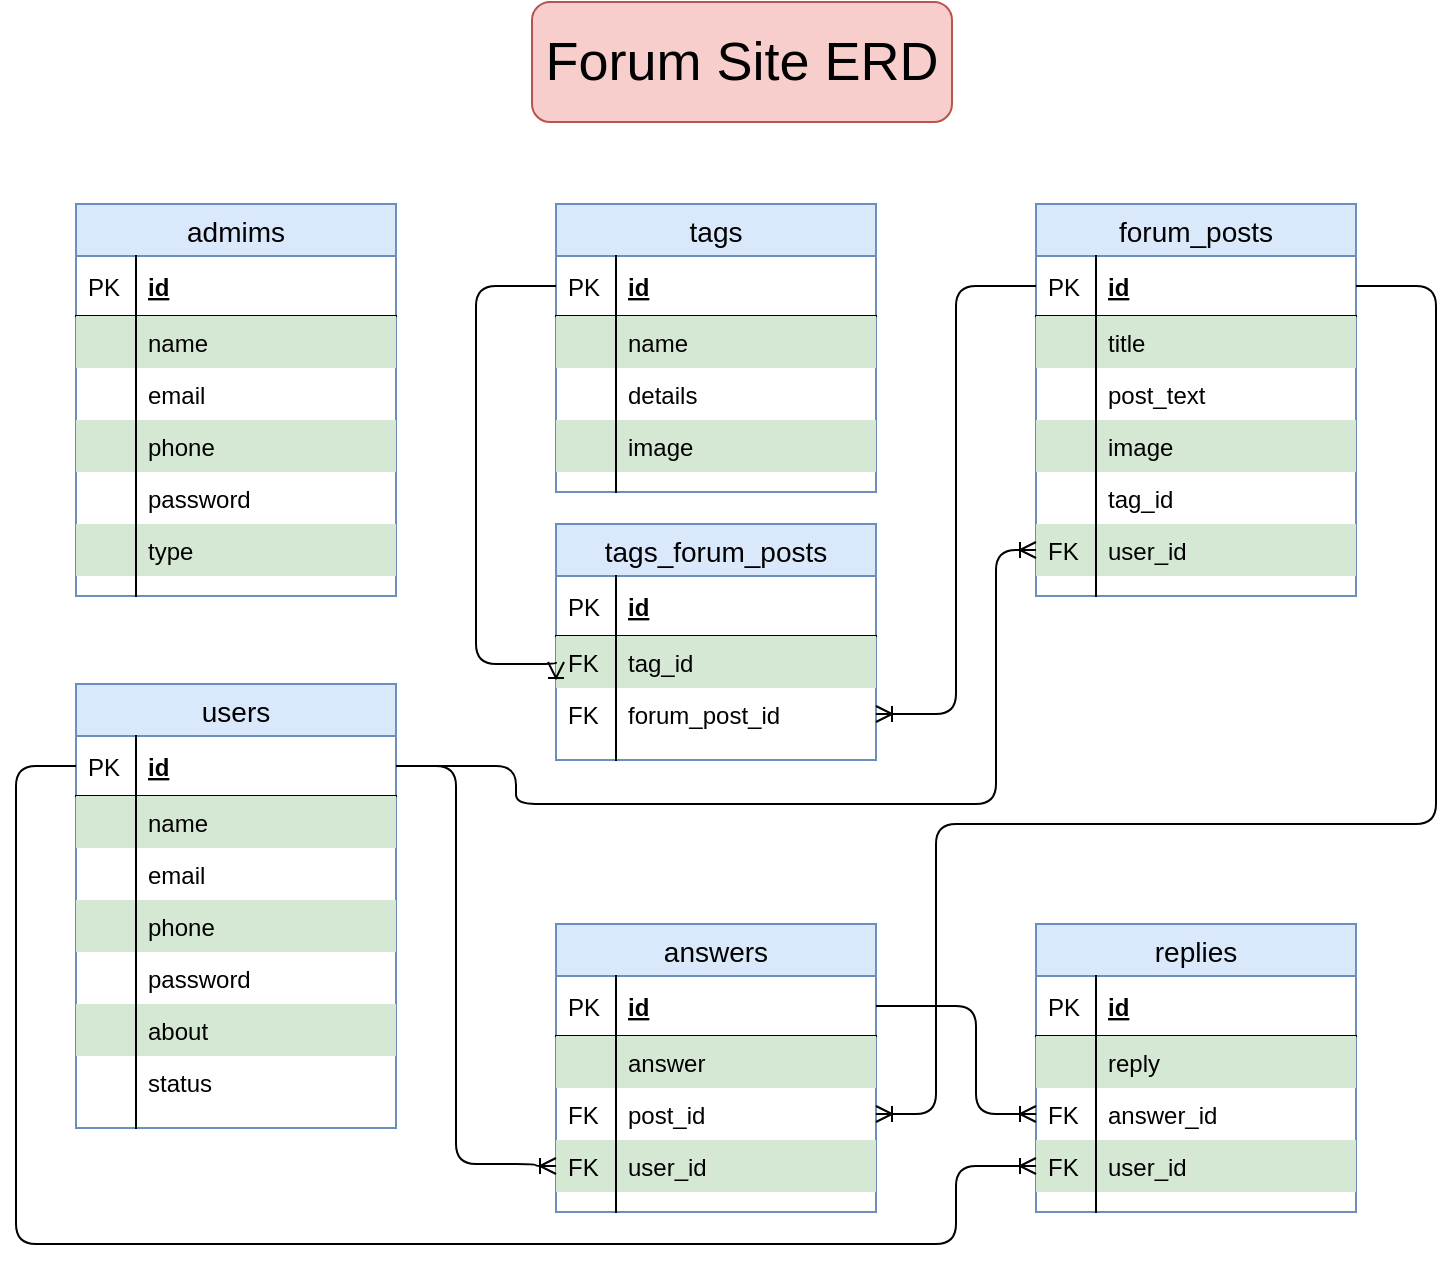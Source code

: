 <mxfile version="12.6.5" type="device"><diagram id="FZBkSY9dLJXZjss0TUxL" name="Page-1"><mxGraphModel dx="801" dy="513" grid="1" gridSize="10" guides="1" tooltips="1" connect="1" arrows="1" fold="1" page="1" pageScale="1" pageWidth="827" pageHeight="1169" math="0" shadow="0"><root><mxCell id="0"/><mxCell id="1" parent="0"/><mxCell id="-Hz_32lMAl1Kl4O-XU_8-1" value="admims" style="swimlane;fontStyle=0;childLayout=stackLayout;horizontal=1;startSize=26;fillColor=#dae8fc;horizontalStack=0;resizeParent=1;resizeParentMax=0;resizeLast=0;collapsible=1;marginBottom=0;swimlaneFillColor=#ffffff;align=center;fontSize=14;strokeColor=#6c8ebf;" vertex="1" parent="1"><mxGeometry x="40" y="121" width="160" height="196" as="geometry"/></mxCell><mxCell id="-Hz_32lMAl1Kl4O-XU_8-2" value="id" style="shape=partialRectangle;top=0;left=0;right=0;bottom=1;align=left;verticalAlign=middle;fillColor=none;spacingLeft=34;spacingRight=4;overflow=hidden;rotatable=0;points=[[0,0.5],[1,0.5]];portConstraint=eastwest;dropTarget=0;fontStyle=5;fontSize=12;" vertex="1" parent="-Hz_32lMAl1Kl4O-XU_8-1"><mxGeometry y="26" width="160" height="30" as="geometry"/></mxCell><mxCell id="-Hz_32lMAl1Kl4O-XU_8-3" value="PK" style="shape=partialRectangle;top=0;left=0;bottom=0;fillColor=none;align=left;verticalAlign=middle;spacingLeft=4;spacingRight=4;overflow=hidden;rotatable=0;points=[];portConstraint=eastwest;part=1;fontSize=12;" vertex="1" connectable="0" parent="-Hz_32lMAl1Kl4O-XU_8-2"><mxGeometry width="30" height="30" as="geometry"/></mxCell><mxCell id="-Hz_32lMAl1Kl4O-XU_8-4" value="name" style="shape=partialRectangle;top=0;left=0;right=0;bottom=0;align=left;verticalAlign=top;fillColor=#d5e8d4;spacingLeft=34;spacingRight=4;overflow=hidden;rotatable=0;points=[[0,0.5],[1,0.5]];portConstraint=eastwest;dropTarget=0;fontSize=12;strokeColor=#82b366;" vertex="1" parent="-Hz_32lMAl1Kl4O-XU_8-1"><mxGeometry y="56" width="160" height="26" as="geometry"/></mxCell><mxCell id="-Hz_32lMAl1Kl4O-XU_8-5" value="" style="shape=partialRectangle;top=0;left=0;bottom=0;fillColor=none;align=left;verticalAlign=top;spacingLeft=4;spacingRight=4;overflow=hidden;rotatable=0;points=[];portConstraint=eastwest;part=1;fontSize=12;" vertex="1" connectable="0" parent="-Hz_32lMAl1Kl4O-XU_8-4"><mxGeometry width="30" height="26" as="geometry"/></mxCell><mxCell id="-Hz_32lMAl1Kl4O-XU_8-6" value="email" style="shape=partialRectangle;top=0;left=0;right=0;bottom=0;align=left;verticalAlign=top;fillColor=none;spacingLeft=34;spacingRight=4;overflow=hidden;rotatable=0;points=[[0,0.5],[1,0.5]];portConstraint=eastwest;dropTarget=0;fontSize=12;" vertex="1" parent="-Hz_32lMAl1Kl4O-XU_8-1"><mxGeometry y="82" width="160" height="26" as="geometry"/></mxCell><mxCell id="-Hz_32lMAl1Kl4O-XU_8-7" value="" style="shape=partialRectangle;top=0;left=0;bottom=0;fillColor=none;align=left;verticalAlign=top;spacingLeft=4;spacingRight=4;overflow=hidden;rotatable=0;points=[];portConstraint=eastwest;part=1;fontSize=12;" vertex="1" connectable="0" parent="-Hz_32lMAl1Kl4O-XU_8-6"><mxGeometry width="30" height="26" as="geometry"/></mxCell><mxCell id="-Hz_32lMAl1Kl4O-XU_8-8" value="phone" style="shape=partialRectangle;top=0;left=0;right=0;bottom=0;align=left;verticalAlign=top;fillColor=#d5e8d4;spacingLeft=34;spacingRight=4;overflow=hidden;rotatable=0;points=[[0,0.5],[1,0.5]];portConstraint=eastwest;dropTarget=0;fontSize=12;strokeColor=#82b366;" vertex="1" parent="-Hz_32lMAl1Kl4O-XU_8-1"><mxGeometry y="108" width="160" height="26" as="geometry"/></mxCell><mxCell id="-Hz_32lMAl1Kl4O-XU_8-9" value="" style="shape=partialRectangle;top=0;left=0;bottom=0;fillColor=none;align=left;verticalAlign=top;spacingLeft=4;spacingRight=4;overflow=hidden;rotatable=0;points=[];portConstraint=eastwest;part=1;fontSize=12;" vertex="1" connectable="0" parent="-Hz_32lMAl1Kl4O-XU_8-8"><mxGeometry width="30" height="26" as="geometry"/></mxCell><mxCell id="-Hz_32lMAl1Kl4O-XU_8-12" value="password" style="shape=partialRectangle;top=0;left=0;right=0;bottom=0;align=left;verticalAlign=top;fillColor=none;spacingLeft=34;spacingRight=4;overflow=hidden;rotatable=0;points=[[0,0.5],[1,0.5]];portConstraint=eastwest;dropTarget=0;fontSize=12;" vertex="1" parent="-Hz_32lMAl1Kl4O-XU_8-1"><mxGeometry y="134" width="160" height="26" as="geometry"/></mxCell><mxCell id="-Hz_32lMAl1Kl4O-XU_8-13" value="" style="shape=partialRectangle;top=0;left=0;bottom=0;fillColor=none;align=left;verticalAlign=top;spacingLeft=4;spacingRight=4;overflow=hidden;rotatable=0;points=[];portConstraint=eastwest;part=1;fontSize=12;" vertex="1" connectable="0" parent="-Hz_32lMAl1Kl4O-XU_8-12"><mxGeometry width="30" height="26" as="geometry"/></mxCell><mxCell id="-Hz_32lMAl1Kl4O-XU_8-14" value="type&#10;" style="shape=partialRectangle;top=0;left=0;right=0;bottom=0;align=left;verticalAlign=top;fillColor=#d5e8d4;spacingLeft=34;spacingRight=4;overflow=hidden;rotatable=0;points=[[0,0.5],[1,0.5]];portConstraint=eastwest;dropTarget=0;fontSize=12;strokeColor=#82b366;" vertex="1" parent="-Hz_32lMAl1Kl4O-XU_8-1"><mxGeometry y="160" width="160" height="26" as="geometry"/></mxCell><mxCell id="-Hz_32lMAl1Kl4O-XU_8-15" value="" style="shape=partialRectangle;top=0;left=0;bottom=0;fillColor=none;align=left;verticalAlign=top;spacingLeft=4;spacingRight=4;overflow=hidden;rotatable=0;points=[];portConstraint=eastwest;part=1;fontSize=12;" vertex="1" connectable="0" parent="-Hz_32lMAl1Kl4O-XU_8-14"><mxGeometry width="30" height="26" as="geometry"/></mxCell><mxCell id="-Hz_32lMAl1Kl4O-XU_8-10" value="" style="shape=partialRectangle;top=0;left=0;right=0;bottom=0;align=left;verticalAlign=top;fillColor=none;spacingLeft=34;spacingRight=4;overflow=hidden;rotatable=0;points=[[0,0.5],[1,0.5]];portConstraint=eastwest;dropTarget=0;fontSize=12;" vertex="1" parent="-Hz_32lMAl1Kl4O-XU_8-1"><mxGeometry y="186" width="160" height="10" as="geometry"/></mxCell><mxCell id="-Hz_32lMAl1Kl4O-XU_8-11" value="" style="shape=partialRectangle;top=0;left=0;bottom=0;fillColor=none;align=left;verticalAlign=top;spacingLeft=4;spacingRight=4;overflow=hidden;rotatable=0;points=[];portConstraint=eastwest;part=1;fontSize=12;" vertex="1" connectable="0" parent="-Hz_32lMAl1Kl4O-XU_8-10"><mxGeometry width="30" height="10" as="geometry"/></mxCell><mxCell id="-Hz_32lMAl1Kl4O-XU_8-16" value="tags" style="swimlane;fontStyle=0;childLayout=stackLayout;horizontal=1;startSize=26;fillColor=#dae8fc;horizontalStack=0;resizeParent=1;resizeParentMax=0;resizeLast=0;collapsible=1;marginBottom=0;swimlaneFillColor=#ffffff;align=center;fontSize=14;strokeColor=#6c8ebf;" vertex="1" parent="1"><mxGeometry x="280" y="121" width="160" height="144" as="geometry"/></mxCell><mxCell id="-Hz_32lMAl1Kl4O-XU_8-17" value="id" style="shape=partialRectangle;top=0;left=0;right=0;bottom=1;align=left;verticalAlign=middle;fillColor=none;spacingLeft=34;spacingRight=4;overflow=hidden;rotatable=0;points=[[0,0.5],[1,0.5]];portConstraint=eastwest;dropTarget=0;fontStyle=5;fontSize=12;" vertex="1" parent="-Hz_32lMAl1Kl4O-XU_8-16"><mxGeometry y="26" width="160" height="30" as="geometry"/></mxCell><mxCell id="-Hz_32lMAl1Kl4O-XU_8-18" value="PK" style="shape=partialRectangle;top=0;left=0;bottom=0;fillColor=none;align=left;verticalAlign=middle;spacingLeft=4;spacingRight=4;overflow=hidden;rotatable=0;points=[];portConstraint=eastwest;part=1;fontSize=12;" vertex="1" connectable="0" parent="-Hz_32lMAl1Kl4O-XU_8-17"><mxGeometry width="30" height="30" as="geometry"/></mxCell><mxCell id="-Hz_32lMAl1Kl4O-XU_8-19" value="name" style="shape=partialRectangle;top=0;left=0;right=0;bottom=0;align=left;verticalAlign=top;fillColor=#d5e8d4;spacingLeft=34;spacingRight=4;overflow=hidden;rotatable=0;points=[[0,0.5],[1,0.5]];portConstraint=eastwest;dropTarget=0;fontSize=12;strokeColor=#82b366;" vertex="1" parent="-Hz_32lMAl1Kl4O-XU_8-16"><mxGeometry y="56" width="160" height="26" as="geometry"/></mxCell><mxCell id="-Hz_32lMAl1Kl4O-XU_8-20" value="" style="shape=partialRectangle;top=0;left=0;bottom=0;fillColor=none;align=left;verticalAlign=top;spacingLeft=4;spacingRight=4;overflow=hidden;rotatable=0;points=[];portConstraint=eastwest;part=1;fontSize=12;" vertex="1" connectable="0" parent="-Hz_32lMAl1Kl4O-XU_8-19"><mxGeometry width="30" height="26" as="geometry"/></mxCell><mxCell id="-Hz_32lMAl1Kl4O-XU_8-21" value="details" style="shape=partialRectangle;top=0;left=0;right=0;bottom=0;align=left;verticalAlign=top;fillColor=none;spacingLeft=34;spacingRight=4;overflow=hidden;rotatable=0;points=[[0,0.5],[1,0.5]];portConstraint=eastwest;dropTarget=0;fontSize=12;" vertex="1" parent="-Hz_32lMAl1Kl4O-XU_8-16"><mxGeometry y="82" width="160" height="26" as="geometry"/></mxCell><mxCell id="-Hz_32lMAl1Kl4O-XU_8-22" value="" style="shape=partialRectangle;top=0;left=0;bottom=0;fillColor=none;align=left;verticalAlign=top;spacingLeft=4;spacingRight=4;overflow=hidden;rotatable=0;points=[];portConstraint=eastwest;part=1;fontSize=12;" vertex="1" connectable="0" parent="-Hz_32lMAl1Kl4O-XU_8-21"><mxGeometry width="30" height="26" as="geometry"/></mxCell><mxCell id="-Hz_32lMAl1Kl4O-XU_8-23" value="image" style="shape=partialRectangle;top=0;left=0;right=0;bottom=0;align=left;verticalAlign=top;fillColor=#d5e8d4;spacingLeft=34;spacingRight=4;overflow=hidden;rotatable=0;points=[[0,0.5],[1,0.5]];portConstraint=eastwest;dropTarget=0;fontSize=12;strokeColor=#82b366;" vertex="1" parent="-Hz_32lMAl1Kl4O-XU_8-16"><mxGeometry y="108" width="160" height="26" as="geometry"/></mxCell><mxCell id="-Hz_32lMAl1Kl4O-XU_8-24" value="" style="shape=partialRectangle;top=0;left=0;bottom=0;fillColor=none;align=left;verticalAlign=top;spacingLeft=4;spacingRight=4;overflow=hidden;rotatable=0;points=[];portConstraint=eastwest;part=1;fontSize=12;" vertex="1" connectable="0" parent="-Hz_32lMAl1Kl4O-XU_8-23"><mxGeometry width="30" height="26" as="geometry"/></mxCell><mxCell id="-Hz_32lMAl1Kl4O-XU_8-25" value="" style="shape=partialRectangle;top=0;left=0;right=0;bottom=0;align=left;verticalAlign=top;fillColor=none;spacingLeft=34;spacingRight=4;overflow=hidden;rotatable=0;points=[[0,0.5],[1,0.5]];portConstraint=eastwest;dropTarget=0;fontSize=12;" vertex="1" parent="-Hz_32lMAl1Kl4O-XU_8-16"><mxGeometry y="134" width="160" height="10" as="geometry"/></mxCell><mxCell id="-Hz_32lMAl1Kl4O-XU_8-26" value="" style="shape=partialRectangle;top=0;left=0;bottom=0;fillColor=none;align=left;verticalAlign=top;spacingLeft=4;spacingRight=4;overflow=hidden;rotatable=0;points=[];portConstraint=eastwest;part=1;fontSize=12;" vertex="1" connectable="0" parent="-Hz_32lMAl1Kl4O-XU_8-25"><mxGeometry width="30" height="10" as="geometry"/></mxCell><mxCell id="-Hz_32lMAl1Kl4O-XU_8-27" value="forum_posts" style="swimlane;fontStyle=0;childLayout=stackLayout;horizontal=1;startSize=26;fillColor=#dae8fc;horizontalStack=0;resizeParent=1;resizeParentMax=0;resizeLast=0;collapsible=1;marginBottom=0;swimlaneFillColor=#ffffff;align=center;fontSize=14;strokeColor=#6c8ebf;" vertex="1" parent="1"><mxGeometry x="520" y="121" width="160" height="196" as="geometry"/></mxCell><mxCell id="-Hz_32lMAl1Kl4O-XU_8-28" value="id" style="shape=partialRectangle;top=0;left=0;right=0;bottom=1;align=left;verticalAlign=middle;fillColor=none;spacingLeft=34;spacingRight=4;overflow=hidden;rotatable=0;points=[[0,0.5],[1,0.5]];portConstraint=eastwest;dropTarget=0;fontStyle=5;fontSize=12;" vertex="1" parent="-Hz_32lMAl1Kl4O-XU_8-27"><mxGeometry y="26" width="160" height="30" as="geometry"/></mxCell><mxCell id="-Hz_32lMAl1Kl4O-XU_8-29" value="PK" style="shape=partialRectangle;top=0;left=0;bottom=0;fillColor=none;align=left;verticalAlign=middle;spacingLeft=4;spacingRight=4;overflow=hidden;rotatable=0;points=[];portConstraint=eastwest;part=1;fontSize=12;" vertex="1" connectable="0" parent="-Hz_32lMAl1Kl4O-XU_8-28"><mxGeometry width="30" height="30" as="geometry"/></mxCell><mxCell id="-Hz_32lMAl1Kl4O-XU_8-30" value="title" style="shape=partialRectangle;top=0;left=0;right=0;bottom=0;align=left;verticalAlign=top;fillColor=#d5e8d4;spacingLeft=34;spacingRight=4;overflow=hidden;rotatable=0;points=[[0,0.5],[1,0.5]];portConstraint=eastwest;dropTarget=0;fontSize=12;strokeColor=#82b366;" vertex="1" parent="-Hz_32lMAl1Kl4O-XU_8-27"><mxGeometry y="56" width="160" height="26" as="geometry"/></mxCell><mxCell id="-Hz_32lMAl1Kl4O-XU_8-31" value="" style="shape=partialRectangle;top=0;left=0;bottom=0;fillColor=none;align=left;verticalAlign=top;spacingLeft=4;spacingRight=4;overflow=hidden;rotatable=0;points=[];portConstraint=eastwest;part=1;fontSize=12;" vertex="1" connectable="0" parent="-Hz_32lMAl1Kl4O-XU_8-30"><mxGeometry width="30" height="26" as="geometry"/></mxCell><mxCell id="-Hz_32lMAl1Kl4O-XU_8-32" value="post_text" style="shape=partialRectangle;top=0;left=0;right=0;bottom=0;align=left;verticalAlign=top;fillColor=none;spacingLeft=34;spacingRight=4;overflow=hidden;rotatable=0;points=[[0,0.5],[1,0.5]];portConstraint=eastwest;dropTarget=0;fontSize=12;" vertex="1" parent="-Hz_32lMAl1Kl4O-XU_8-27"><mxGeometry y="82" width="160" height="26" as="geometry"/></mxCell><mxCell id="-Hz_32lMAl1Kl4O-XU_8-33" value="" style="shape=partialRectangle;top=0;left=0;bottom=0;fillColor=none;align=left;verticalAlign=top;spacingLeft=4;spacingRight=4;overflow=hidden;rotatable=0;points=[];portConstraint=eastwest;part=1;fontSize=12;" vertex="1" connectable="0" parent="-Hz_32lMAl1Kl4O-XU_8-32"><mxGeometry width="30" height="26" as="geometry"/></mxCell><mxCell id="-Hz_32lMAl1Kl4O-XU_8-34" value="image" style="shape=partialRectangle;top=0;left=0;right=0;bottom=0;align=left;verticalAlign=top;fillColor=#d5e8d4;spacingLeft=34;spacingRight=4;overflow=hidden;rotatable=0;points=[[0,0.5],[1,0.5]];portConstraint=eastwest;dropTarget=0;fontSize=12;strokeColor=#82b366;" vertex="1" parent="-Hz_32lMAl1Kl4O-XU_8-27"><mxGeometry y="108" width="160" height="26" as="geometry"/></mxCell><mxCell id="-Hz_32lMAl1Kl4O-XU_8-35" value="" style="shape=partialRectangle;top=0;left=0;bottom=0;fillColor=none;align=left;verticalAlign=top;spacingLeft=4;spacingRight=4;overflow=hidden;rotatable=0;points=[];portConstraint=eastwest;part=1;fontSize=12;" vertex="1" connectable="0" parent="-Hz_32lMAl1Kl4O-XU_8-34"><mxGeometry width="30" height="26" as="geometry"/></mxCell><mxCell id="-Hz_32lMAl1Kl4O-XU_8-79" value="tag_id" style="shape=partialRectangle;top=0;left=0;right=0;bottom=0;align=left;verticalAlign=top;fillColor=none;spacingLeft=34;spacingRight=4;overflow=hidden;rotatable=0;points=[[0,0.5],[1,0.5]];portConstraint=eastwest;dropTarget=0;fontSize=12;" vertex="1" parent="-Hz_32lMAl1Kl4O-XU_8-27"><mxGeometry y="134" width="160" height="26" as="geometry"/></mxCell><mxCell id="-Hz_32lMAl1Kl4O-XU_8-80" value="" style="shape=partialRectangle;top=0;left=0;bottom=0;fillColor=none;align=left;verticalAlign=top;spacingLeft=4;spacingRight=4;overflow=hidden;rotatable=0;points=[];portConstraint=eastwest;part=1;fontSize=12;" vertex="1" connectable="0" parent="-Hz_32lMAl1Kl4O-XU_8-79"><mxGeometry width="30" height="26" as="geometry"/></mxCell><mxCell id="-Hz_32lMAl1Kl4O-XU_8-96" value="user_id" style="shape=partialRectangle;top=0;left=0;right=0;bottom=0;align=left;verticalAlign=top;fillColor=#d5e8d4;spacingLeft=34;spacingRight=4;overflow=hidden;rotatable=0;points=[[0,0.5],[1,0.5]];portConstraint=eastwest;dropTarget=0;fontSize=12;strokeColor=#82b366;" vertex="1" parent="-Hz_32lMAl1Kl4O-XU_8-27"><mxGeometry y="160" width="160" height="26" as="geometry"/></mxCell><mxCell id="-Hz_32lMAl1Kl4O-XU_8-97" value="FK" style="shape=partialRectangle;top=0;left=0;bottom=0;fillColor=none;align=left;verticalAlign=top;spacingLeft=4;spacingRight=4;overflow=hidden;rotatable=0;points=[];portConstraint=eastwest;part=1;fontSize=12;" vertex="1" connectable="0" parent="-Hz_32lMAl1Kl4O-XU_8-96"><mxGeometry width="30" height="26" as="geometry"/></mxCell><mxCell id="-Hz_32lMAl1Kl4O-XU_8-36" value="" style="shape=partialRectangle;top=0;left=0;right=0;bottom=0;align=left;verticalAlign=top;fillColor=none;spacingLeft=34;spacingRight=4;overflow=hidden;rotatable=0;points=[[0,0.5],[1,0.5]];portConstraint=eastwest;dropTarget=0;fontSize=12;" vertex="1" parent="-Hz_32lMAl1Kl4O-XU_8-27"><mxGeometry y="186" width="160" height="10" as="geometry"/></mxCell><mxCell id="-Hz_32lMAl1Kl4O-XU_8-37" value="" style="shape=partialRectangle;top=0;left=0;bottom=0;fillColor=none;align=left;verticalAlign=top;spacingLeft=4;spacingRight=4;overflow=hidden;rotatable=0;points=[];portConstraint=eastwest;part=1;fontSize=12;" vertex="1" connectable="0" parent="-Hz_32lMAl1Kl4O-XU_8-36"><mxGeometry width="30" height="10" as="geometry"/></mxCell><mxCell id="-Hz_32lMAl1Kl4O-XU_8-38" value="answers" style="swimlane;fontStyle=0;childLayout=stackLayout;horizontal=1;startSize=26;fillColor=#dae8fc;horizontalStack=0;resizeParent=1;resizeParentMax=0;resizeLast=0;collapsible=1;marginBottom=0;swimlaneFillColor=#ffffff;align=center;fontSize=14;strokeColor=#6c8ebf;" vertex="1" parent="1"><mxGeometry x="280" y="481" width="160" height="144" as="geometry"/></mxCell><mxCell id="-Hz_32lMAl1Kl4O-XU_8-39" value="id" style="shape=partialRectangle;top=0;left=0;right=0;bottom=1;align=left;verticalAlign=middle;fillColor=none;spacingLeft=34;spacingRight=4;overflow=hidden;rotatable=0;points=[[0,0.5],[1,0.5]];portConstraint=eastwest;dropTarget=0;fontStyle=5;fontSize=12;" vertex="1" parent="-Hz_32lMAl1Kl4O-XU_8-38"><mxGeometry y="26" width="160" height="30" as="geometry"/></mxCell><mxCell id="-Hz_32lMAl1Kl4O-XU_8-40" value="PK" style="shape=partialRectangle;top=0;left=0;bottom=0;fillColor=none;align=left;verticalAlign=middle;spacingLeft=4;spacingRight=4;overflow=hidden;rotatable=0;points=[];portConstraint=eastwest;part=1;fontSize=12;" vertex="1" connectable="0" parent="-Hz_32lMAl1Kl4O-XU_8-39"><mxGeometry width="30" height="30" as="geometry"/></mxCell><mxCell id="-Hz_32lMAl1Kl4O-XU_8-41" value="answer" style="shape=partialRectangle;top=0;left=0;right=0;bottom=0;align=left;verticalAlign=top;fillColor=#d5e8d4;spacingLeft=34;spacingRight=4;overflow=hidden;rotatable=0;points=[[0,0.5],[1,0.5]];portConstraint=eastwest;dropTarget=0;fontSize=12;strokeColor=#82b366;" vertex="1" parent="-Hz_32lMAl1Kl4O-XU_8-38"><mxGeometry y="56" width="160" height="26" as="geometry"/></mxCell><mxCell id="-Hz_32lMAl1Kl4O-XU_8-42" value="" style="shape=partialRectangle;top=0;left=0;bottom=0;fillColor=none;align=left;verticalAlign=top;spacingLeft=4;spacingRight=4;overflow=hidden;rotatable=0;points=[];portConstraint=eastwest;part=1;fontSize=12;" vertex="1" connectable="0" parent="-Hz_32lMAl1Kl4O-XU_8-41"><mxGeometry width="30" height="26" as="geometry"/></mxCell><mxCell id="-Hz_32lMAl1Kl4O-XU_8-43" value="post_id" style="shape=partialRectangle;top=0;left=0;right=0;bottom=0;align=left;verticalAlign=top;fillColor=none;spacingLeft=34;spacingRight=4;overflow=hidden;rotatable=0;points=[[0,0.5],[1,0.5]];portConstraint=eastwest;dropTarget=0;fontSize=12;" vertex="1" parent="-Hz_32lMAl1Kl4O-XU_8-38"><mxGeometry y="82" width="160" height="26" as="geometry"/></mxCell><mxCell id="-Hz_32lMAl1Kl4O-XU_8-44" value="FK" style="shape=partialRectangle;top=0;left=0;bottom=0;fillColor=none;align=left;verticalAlign=top;spacingLeft=4;spacingRight=4;overflow=hidden;rotatable=0;points=[];portConstraint=eastwest;part=1;fontSize=12;" vertex="1" connectable="0" parent="-Hz_32lMAl1Kl4O-XU_8-43"><mxGeometry width="30" height="26" as="geometry"/></mxCell><mxCell id="-Hz_32lMAl1Kl4O-XU_8-45" value="user_id" style="shape=partialRectangle;top=0;left=0;right=0;bottom=0;align=left;verticalAlign=top;fillColor=#d5e8d4;spacingLeft=34;spacingRight=4;overflow=hidden;rotatable=0;points=[[0,0.5],[1,0.5]];portConstraint=eastwest;dropTarget=0;fontSize=12;strokeColor=#82b366;" vertex="1" parent="-Hz_32lMAl1Kl4O-XU_8-38"><mxGeometry y="108" width="160" height="26" as="geometry"/></mxCell><mxCell id="-Hz_32lMAl1Kl4O-XU_8-46" value="FK" style="shape=partialRectangle;top=0;left=0;bottom=0;fillColor=none;align=left;verticalAlign=top;spacingLeft=4;spacingRight=4;overflow=hidden;rotatable=0;points=[];portConstraint=eastwest;part=1;fontSize=12;" vertex="1" connectable="0" parent="-Hz_32lMAl1Kl4O-XU_8-45"><mxGeometry width="30" height="26" as="geometry"/></mxCell><mxCell id="-Hz_32lMAl1Kl4O-XU_8-47" value="" style="shape=partialRectangle;top=0;left=0;right=0;bottom=0;align=left;verticalAlign=top;fillColor=none;spacingLeft=34;spacingRight=4;overflow=hidden;rotatable=0;points=[[0,0.5],[1,0.5]];portConstraint=eastwest;dropTarget=0;fontSize=12;" vertex="1" parent="-Hz_32lMAl1Kl4O-XU_8-38"><mxGeometry y="134" width="160" height="10" as="geometry"/></mxCell><mxCell id="-Hz_32lMAl1Kl4O-XU_8-48" value="" style="shape=partialRectangle;top=0;left=0;bottom=0;fillColor=none;align=left;verticalAlign=top;spacingLeft=4;spacingRight=4;overflow=hidden;rotatable=0;points=[];portConstraint=eastwest;part=1;fontSize=12;" vertex="1" connectable="0" parent="-Hz_32lMAl1Kl4O-XU_8-47"><mxGeometry width="30" height="10" as="geometry"/></mxCell><mxCell id="-Hz_32lMAl1Kl4O-XU_8-49" value="replies" style="swimlane;fontStyle=0;childLayout=stackLayout;horizontal=1;startSize=26;fillColor=#dae8fc;horizontalStack=0;resizeParent=1;resizeParentMax=0;resizeLast=0;collapsible=1;marginBottom=0;swimlaneFillColor=#ffffff;align=center;fontSize=14;strokeColor=#6c8ebf;" vertex="1" parent="1"><mxGeometry x="520" y="481" width="160" height="144" as="geometry"/></mxCell><mxCell id="-Hz_32lMAl1Kl4O-XU_8-50" value="id" style="shape=partialRectangle;top=0;left=0;right=0;bottom=1;align=left;verticalAlign=middle;fillColor=none;spacingLeft=34;spacingRight=4;overflow=hidden;rotatable=0;points=[[0,0.5],[1,0.5]];portConstraint=eastwest;dropTarget=0;fontStyle=5;fontSize=12;" vertex="1" parent="-Hz_32lMAl1Kl4O-XU_8-49"><mxGeometry y="26" width="160" height="30" as="geometry"/></mxCell><mxCell id="-Hz_32lMAl1Kl4O-XU_8-51" value="PK" style="shape=partialRectangle;top=0;left=0;bottom=0;fillColor=none;align=left;verticalAlign=middle;spacingLeft=4;spacingRight=4;overflow=hidden;rotatable=0;points=[];portConstraint=eastwest;part=1;fontSize=12;" vertex="1" connectable="0" parent="-Hz_32lMAl1Kl4O-XU_8-50"><mxGeometry width="30" height="30" as="geometry"/></mxCell><mxCell id="-Hz_32lMAl1Kl4O-XU_8-52" value="reply" style="shape=partialRectangle;top=0;left=0;right=0;bottom=0;align=left;verticalAlign=top;fillColor=#d5e8d4;spacingLeft=34;spacingRight=4;overflow=hidden;rotatable=0;points=[[0,0.5],[1,0.5]];portConstraint=eastwest;dropTarget=0;fontSize=12;strokeColor=#82b366;" vertex="1" parent="-Hz_32lMAl1Kl4O-XU_8-49"><mxGeometry y="56" width="160" height="26" as="geometry"/></mxCell><mxCell id="-Hz_32lMAl1Kl4O-XU_8-53" value="" style="shape=partialRectangle;top=0;left=0;bottom=0;fillColor=none;align=left;verticalAlign=top;spacingLeft=4;spacingRight=4;overflow=hidden;rotatable=0;points=[];portConstraint=eastwest;part=1;fontSize=12;" vertex="1" connectable="0" parent="-Hz_32lMAl1Kl4O-XU_8-52"><mxGeometry width="30" height="26" as="geometry"/></mxCell><mxCell id="-Hz_32lMAl1Kl4O-XU_8-54" value="answer_id" style="shape=partialRectangle;top=0;left=0;right=0;bottom=0;align=left;verticalAlign=top;fillColor=none;spacingLeft=34;spacingRight=4;overflow=hidden;rotatable=0;points=[[0,0.5],[1,0.5]];portConstraint=eastwest;dropTarget=0;fontSize=12;" vertex="1" parent="-Hz_32lMAl1Kl4O-XU_8-49"><mxGeometry y="82" width="160" height="26" as="geometry"/></mxCell><mxCell id="-Hz_32lMAl1Kl4O-XU_8-55" value="FK" style="shape=partialRectangle;top=0;left=0;bottom=0;fillColor=none;align=left;verticalAlign=top;spacingLeft=4;spacingRight=4;overflow=hidden;rotatable=0;points=[];portConstraint=eastwest;part=1;fontSize=12;" vertex="1" connectable="0" parent="-Hz_32lMAl1Kl4O-XU_8-54"><mxGeometry width="30" height="26" as="geometry"/></mxCell><mxCell id="-Hz_32lMAl1Kl4O-XU_8-56" value="user_id" style="shape=partialRectangle;top=0;left=0;right=0;bottom=0;align=left;verticalAlign=top;fillColor=#d5e8d4;spacingLeft=34;spacingRight=4;overflow=hidden;rotatable=0;points=[[0,0.5],[1,0.5]];portConstraint=eastwest;dropTarget=0;fontSize=12;strokeColor=#82b366;" vertex="1" parent="-Hz_32lMAl1Kl4O-XU_8-49"><mxGeometry y="108" width="160" height="26" as="geometry"/></mxCell><mxCell id="-Hz_32lMAl1Kl4O-XU_8-57" value="FK" style="shape=partialRectangle;top=0;left=0;bottom=0;fillColor=none;align=left;verticalAlign=top;spacingLeft=4;spacingRight=4;overflow=hidden;rotatable=0;points=[];portConstraint=eastwest;part=1;fontSize=12;" vertex="1" connectable="0" parent="-Hz_32lMAl1Kl4O-XU_8-56"><mxGeometry width="30" height="26" as="geometry"/></mxCell><mxCell id="-Hz_32lMAl1Kl4O-XU_8-58" value="" style="shape=partialRectangle;top=0;left=0;right=0;bottom=0;align=left;verticalAlign=top;fillColor=none;spacingLeft=34;spacingRight=4;overflow=hidden;rotatable=0;points=[[0,0.5],[1,0.5]];portConstraint=eastwest;dropTarget=0;fontSize=12;" vertex="1" parent="-Hz_32lMAl1Kl4O-XU_8-49"><mxGeometry y="134" width="160" height="10" as="geometry"/></mxCell><mxCell id="-Hz_32lMAl1Kl4O-XU_8-59" value="" style="shape=partialRectangle;top=0;left=0;bottom=0;fillColor=none;align=left;verticalAlign=top;spacingLeft=4;spacingRight=4;overflow=hidden;rotatable=0;points=[];portConstraint=eastwest;part=1;fontSize=12;" vertex="1" connectable="0" parent="-Hz_32lMAl1Kl4O-XU_8-58"><mxGeometry width="30" height="10" as="geometry"/></mxCell><mxCell id="-Hz_32lMAl1Kl4O-XU_8-60" value="users" style="swimlane;fontStyle=0;childLayout=stackLayout;horizontal=1;startSize=26;fillColor=#dae8fc;horizontalStack=0;resizeParent=1;resizeParentMax=0;resizeLast=0;collapsible=1;marginBottom=0;swimlaneFillColor=#ffffff;align=center;fontSize=14;strokeColor=#6c8ebf;" vertex="1" parent="1"><mxGeometry x="40" y="361" width="160" height="222" as="geometry"/></mxCell><mxCell id="-Hz_32lMAl1Kl4O-XU_8-61" value="id" style="shape=partialRectangle;top=0;left=0;right=0;bottom=1;align=left;verticalAlign=middle;fillColor=none;spacingLeft=34;spacingRight=4;overflow=hidden;rotatable=0;points=[[0,0.5],[1,0.5]];portConstraint=eastwest;dropTarget=0;fontStyle=5;fontSize=12;" vertex="1" parent="-Hz_32lMAl1Kl4O-XU_8-60"><mxGeometry y="26" width="160" height="30" as="geometry"/></mxCell><mxCell id="-Hz_32lMAl1Kl4O-XU_8-62" value="PK" style="shape=partialRectangle;top=0;left=0;bottom=0;fillColor=none;align=left;verticalAlign=middle;spacingLeft=4;spacingRight=4;overflow=hidden;rotatable=0;points=[];portConstraint=eastwest;part=1;fontSize=12;" vertex="1" connectable="0" parent="-Hz_32lMAl1Kl4O-XU_8-61"><mxGeometry width="30" height="30" as="geometry"/></mxCell><mxCell id="-Hz_32lMAl1Kl4O-XU_8-63" value="name" style="shape=partialRectangle;top=0;left=0;right=0;bottom=0;align=left;verticalAlign=top;fillColor=#d5e8d4;spacingLeft=34;spacingRight=4;overflow=hidden;rotatable=0;points=[[0,0.5],[1,0.5]];portConstraint=eastwest;dropTarget=0;fontSize=12;strokeColor=#82b366;" vertex="1" parent="-Hz_32lMAl1Kl4O-XU_8-60"><mxGeometry y="56" width="160" height="26" as="geometry"/></mxCell><mxCell id="-Hz_32lMAl1Kl4O-XU_8-64" value="" style="shape=partialRectangle;top=0;left=0;bottom=0;fillColor=none;align=left;verticalAlign=top;spacingLeft=4;spacingRight=4;overflow=hidden;rotatable=0;points=[];portConstraint=eastwest;part=1;fontSize=12;" vertex="1" connectable="0" parent="-Hz_32lMAl1Kl4O-XU_8-63"><mxGeometry width="30" height="26" as="geometry"/></mxCell><mxCell id="-Hz_32lMAl1Kl4O-XU_8-65" value="email" style="shape=partialRectangle;top=0;left=0;right=0;bottom=0;align=left;verticalAlign=top;fillColor=none;spacingLeft=34;spacingRight=4;overflow=hidden;rotatable=0;points=[[0,0.5],[1,0.5]];portConstraint=eastwest;dropTarget=0;fontSize=12;" vertex="1" parent="-Hz_32lMAl1Kl4O-XU_8-60"><mxGeometry y="82" width="160" height="26" as="geometry"/></mxCell><mxCell id="-Hz_32lMAl1Kl4O-XU_8-66" value="" style="shape=partialRectangle;top=0;left=0;bottom=0;fillColor=none;align=left;verticalAlign=top;spacingLeft=4;spacingRight=4;overflow=hidden;rotatable=0;points=[];portConstraint=eastwest;part=1;fontSize=12;" vertex="1" connectable="0" parent="-Hz_32lMAl1Kl4O-XU_8-65"><mxGeometry width="30" height="26" as="geometry"/></mxCell><mxCell id="-Hz_32lMAl1Kl4O-XU_8-67" value="phone" style="shape=partialRectangle;top=0;left=0;right=0;bottom=0;align=left;verticalAlign=top;fillColor=#d5e8d4;spacingLeft=34;spacingRight=4;overflow=hidden;rotatable=0;points=[[0,0.5],[1,0.5]];portConstraint=eastwest;dropTarget=0;fontSize=12;strokeColor=#82b366;" vertex="1" parent="-Hz_32lMAl1Kl4O-XU_8-60"><mxGeometry y="108" width="160" height="26" as="geometry"/></mxCell><mxCell id="-Hz_32lMAl1Kl4O-XU_8-68" value="" style="shape=partialRectangle;top=0;left=0;bottom=0;fillColor=none;align=left;verticalAlign=top;spacingLeft=4;spacingRight=4;overflow=hidden;rotatable=0;points=[];portConstraint=eastwest;part=1;fontSize=12;" vertex="1" connectable="0" parent="-Hz_32lMAl1Kl4O-XU_8-67"><mxGeometry width="30" height="26" as="geometry"/></mxCell><mxCell id="-Hz_32lMAl1Kl4O-XU_8-71" value="password" style="shape=partialRectangle;top=0;left=0;right=0;bottom=0;align=left;verticalAlign=top;fillColor=none;spacingLeft=34;spacingRight=4;overflow=hidden;rotatable=0;points=[[0,0.5],[1,0.5]];portConstraint=eastwest;dropTarget=0;fontSize=12;" vertex="1" parent="-Hz_32lMAl1Kl4O-XU_8-60"><mxGeometry y="134" width="160" height="26" as="geometry"/></mxCell><mxCell id="-Hz_32lMAl1Kl4O-XU_8-72" value="" style="shape=partialRectangle;top=0;left=0;bottom=0;fillColor=none;align=left;verticalAlign=top;spacingLeft=4;spacingRight=4;overflow=hidden;rotatable=0;points=[];portConstraint=eastwest;part=1;fontSize=12;" vertex="1" connectable="0" parent="-Hz_32lMAl1Kl4O-XU_8-71"><mxGeometry width="30" height="26" as="geometry"/></mxCell><mxCell id="-Hz_32lMAl1Kl4O-XU_8-75" value="about" style="shape=partialRectangle;top=0;left=0;right=0;bottom=0;align=left;verticalAlign=top;fillColor=#d5e8d4;spacingLeft=34;spacingRight=4;overflow=hidden;rotatable=0;points=[[0,0.5],[1,0.5]];portConstraint=eastwest;dropTarget=0;fontSize=12;strokeColor=#82b366;" vertex="1" parent="-Hz_32lMAl1Kl4O-XU_8-60"><mxGeometry y="160" width="160" height="26" as="geometry"/></mxCell><mxCell id="-Hz_32lMAl1Kl4O-XU_8-76" value="" style="shape=partialRectangle;top=0;left=0;bottom=0;fillColor=none;align=left;verticalAlign=top;spacingLeft=4;spacingRight=4;overflow=hidden;rotatable=0;points=[];portConstraint=eastwest;part=1;fontSize=12;" vertex="1" connectable="0" parent="-Hz_32lMAl1Kl4O-XU_8-75"><mxGeometry width="30" height="26" as="geometry"/></mxCell><mxCell id="-Hz_32lMAl1Kl4O-XU_8-77" value="status" style="shape=partialRectangle;top=0;left=0;right=0;bottom=0;align=left;verticalAlign=top;fillColor=none;spacingLeft=34;spacingRight=4;overflow=hidden;rotatable=0;points=[[0,0.5],[1,0.5]];portConstraint=eastwest;dropTarget=0;fontSize=12;" vertex="1" parent="-Hz_32lMAl1Kl4O-XU_8-60"><mxGeometry y="186" width="160" height="26" as="geometry"/></mxCell><mxCell id="-Hz_32lMAl1Kl4O-XU_8-78" value="" style="shape=partialRectangle;top=0;left=0;bottom=0;fillColor=none;align=left;verticalAlign=top;spacingLeft=4;spacingRight=4;overflow=hidden;rotatable=0;points=[];portConstraint=eastwest;part=1;fontSize=12;" vertex="1" connectable="0" parent="-Hz_32lMAl1Kl4O-XU_8-77"><mxGeometry width="30" height="26" as="geometry"/></mxCell><mxCell id="-Hz_32lMAl1Kl4O-XU_8-69" value="" style="shape=partialRectangle;top=0;left=0;right=0;bottom=0;align=left;verticalAlign=top;fillColor=none;spacingLeft=34;spacingRight=4;overflow=hidden;rotatable=0;points=[[0,0.5],[1,0.5]];portConstraint=eastwest;dropTarget=0;fontSize=12;" vertex="1" parent="-Hz_32lMAl1Kl4O-XU_8-60"><mxGeometry y="212" width="160" height="10" as="geometry"/></mxCell><mxCell id="-Hz_32lMAl1Kl4O-XU_8-70" value="" style="shape=partialRectangle;top=0;left=0;bottom=0;fillColor=none;align=left;verticalAlign=top;spacingLeft=4;spacingRight=4;overflow=hidden;rotatable=0;points=[];portConstraint=eastwest;part=1;fontSize=12;" vertex="1" connectable="0" parent="-Hz_32lMAl1Kl4O-XU_8-69"><mxGeometry width="30" height="10" as="geometry"/></mxCell><mxCell id="-Hz_32lMAl1Kl4O-XU_8-81" value="tags_forum_posts" style="swimlane;fontStyle=0;childLayout=stackLayout;horizontal=1;startSize=26;fillColor=#dae8fc;horizontalStack=0;resizeParent=1;resizeParentMax=0;resizeLast=0;collapsible=1;marginBottom=0;swimlaneFillColor=#ffffff;align=center;fontSize=14;strokeColor=#6c8ebf;" vertex="1" parent="1"><mxGeometry x="280" y="281" width="160" height="118" as="geometry"/></mxCell><mxCell id="-Hz_32lMAl1Kl4O-XU_8-82" value="id" style="shape=partialRectangle;top=0;left=0;right=0;bottom=1;align=left;verticalAlign=middle;fillColor=none;spacingLeft=34;spacingRight=4;overflow=hidden;rotatable=0;points=[[0,0.5],[1,0.5]];portConstraint=eastwest;dropTarget=0;fontStyle=5;fontSize=12;" vertex="1" parent="-Hz_32lMAl1Kl4O-XU_8-81"><mxGeometry y="26" width="160" height="30" as="geometry"/></mxCell><mxCell id="-Hz_32lMAl1Kl4O-XU_8-83" value="PK" style="shape=partialRectangle;top=0;left=0;bottom=0;fillColor=none;align=left;verticalAlign=middle;spacingLeft=4;spacingRight=4;overflow=hidden;rotatable=0;points=[];portConstraint=eastwest;part=1;fontSize=12;" vertex="1" connectable="0" parent="-Hz_32lMAl1Kl4O-XU_8-82"><mxGeometry width="30" height="30" as="geometry"/></mxCell><mxCell id="-Hz_32lMAl1Kl4O-XU_8-84" value="tag_id" style="shape=partialRectangle;top=0;left=0;right=0;bottom=0;align=left;verticalAlign=top;fillColor=#d5e8d4;spacingLeft=34;spacingRight=4;overflow=hidden;rotatable=0;points=[[0,0.5],[1,0.5]];portConstraint=eastwest;dropTarget=0;fontSize=12;strokeColor=#82b366;" vertex="1" parent="-Hz_32lMAl1Kl4O-XU_8-81"><mxGeometry y="56" width="160" height="26" as="geometry"/></mxCell><mxCell id="-Hz_32lMAl1Kl4O-XU_8-85" value="FK" style="shape=partialRectangle;top=0;left=0;bottom=0;fillColor=none;align=left;verticalAlign=top;spacingLeft=4;spacingRight=4;overflow=hidden;rotatable=0;points=[];portConstraint=eastwest;part=1;fontSize=12;" vertex="1" connectable="0" parent="-Hz_32lMAl1Kl4O-XU_8-84"><mxGeometry width="30" height="26" as="geometry"/></mxCell><mxCell id="-Hz_32lMAl1Kl4O-XU_8-86" value="forum_post_id" style="shape=partialRectangle;top=0;left=0;right=0;bottom=0;align=left;verticalAlign=top;fillColor=none;spacingLeft=34;spacingRight=4;overflow=hidden;rotatable=0;points=[[0,0.5],[1,0.5]];portConstraint=eastwest;dropTarget=0;fontSize=12;" vertex="1" parent="-Hz_32lMAl1Kl4O-XU_8-81"><mxGeometry y="82" width="160" height="26" as="geometry"/></mxCell><mxCell id="-Hz_32lMAl1Kl4O-XU_8-87" value="FK" style="shape=partialRectangle;top=0;left=0;bottom=0;fillColor=none;align=left;verticalAlign=top;spacingLeft=4;spacingRight=4;overflow=hidden;rotatable=0;points=[];portConstraint=eastwest;part=1;fontSize=12;" vertex="1" connectable="0" parent="-Hz_32lMAl1Kl4O-XU_8-86"><mxGeometry width="30" height="26" as="geometry"/></mxCell><mxCell id="-Hz_32lMAl1Kl4O-XU_8-90" value="" style="shape=partialRectangle;top=0;left=0;right=0;bottom=0;align=left;verticalAlign=top;fillColor=none;spacingLeft=34;spacingRight=4;overflow=hidden;rotatable=0;points=[[0,0.5],[1,0.5]];portConstraint=eastwest;dropTarget=0;fontSize=12;" vertex="1" parent="-Hz_32lMAl1Kl4O-XU_8-81"><mxGeometry y="108" width="160" height="10" as="geometry"/></mxCell><mxCell id="-Hz_32lMAl1Kl4O-XU_8-91" value="" style="shape=partialRectangle;top=0;left=0;bottom=0;fillColor=none;align=left;verticalAlign=top;spacingLeft=4;spacingRight=4;overflow=hidden;rotatable=0;points=[];portConstraint=eastwest;part=1;fontSize=12;" vertex="1" connectable="0" parent="-Hz_32lMAl1Kl4O-XU_8-90"><mxGeometry width="30" height="10" as="geometry"/></mxCell><mxCell id="-Hz_32lMAl1Kl4O-XU_8-94" value="" style="edgeStyle=orthogonalEdgeStyle;fontSize=12;html=1;endArrow=ERoneToMany;exitX=0;exitY=0.5;exitDx=0;exitDy=0;entryX=0;entryY=0.5;entryDx=0;entryDy=0;" edge="1" parent="1" source="-Hz_32lMAl1Kl4O-XU_8-17" target="-Hz_32lMAl1Kl4O-XU_8-84"><mxGeometry width="100" height="100" relative="1" as="geometry"><mxPoint x="220" y="281" as="sourcePoint"/><mxPoint x="250" y="271" as="targetPoint"/><Array as="points"><mxPoint x="240" y="162"/><mxPoint x="240" y="351"/></Array></mxGeometry></mxCell><mxCell id="-Hz_32lMAl1Kl4O-XU_8-95" value="" style="edgeStyle=orthogonalEdgeStyle;fontSize=12;html=1;endArrow=ERoneToMany;exitX=0;exitY=0.5;exitDx=0;exitDy=0;entryX=1;entryY=0.5;entryDx=0;entryDy=0;" edge="1" parent="1" source="-Hz_32lMAl1Kl4O-XU_8-28" target="-Hz_32lMAl1Kl4O-XU_8-86"><mxGeometry width="100" height="100" relative="1" as="geometry"><mxPoint x="470" y="411" as="sourcePoint"/><mxPoint x="570" y="311" as="targetPoint"/></mxGeometry></mxCell><mxCell id="-Hz_32lMAl1Kl4O-XU_8-98" value="" style="edgeStyle=orthogonalEdgeStyle;fontSize=12;html=1;endArrow=ERoneToMany;exitX=1;exitY=0.5;exitDx=0;exitDy=0;entryX=0;entryY=0.5;entryDx=0;entryDy=0;" edge="1" parent="1" source="-Hz_32lMAl1Kl4O-XU_8-61" target="-Hz_32lMAl1Kl4O-XU_8-96"><mxGeometry width="100" height="100" relative="1" as="geometry"><mxPoint x="530" y="461" as="sourcePoint"/><mxPoint x="630" y="361" as="targetPoint"/><Array as="points"><mxPoint x="260" y="402"/><mxPoint x="260" y="421"/><mxPoint x="500" y="421"/><mxPoint x="500" y="294"/></Array></mxGeometry></mxCell><mxCell id="-Hz_32lMAl1Kl4O-XU_8-99" value="" style="edgeStyle=orthogonalEdgeStyle;fontSize=12;html=1;endArrow=ERoneToMany;exitX=1;exitY=0.5;exitDx=0;exitDy=0;entryX=0;entryY=0.5;entryDx=0;entryDy=0;" edge="1" parent="1" source="-Hz_32lMAl1Kl4O-XU_8-61" target="-Hz_32lMAl1Kl4O-XU_8-45"><mxGeometry width="100" height="100" relative="1" as="geometry"><mxPoint x="210" y="551" as="sourcePoint"/><mxPoint x="310" y="451" as="targetPoint"/><Array as="points"><mxPoint x="230" y="402"/><mxPoint x="230" y="601"/><mxPoint x="270" y="601"/><mxPoint x="270" y="602"/></Array></mxGeometry></mxCell><mxCell id="-Hz_32lMAl1Kl4O-XU_8-100" value="" style="edgeStyle=orthogonalEdgeStyle;fontSize=12;html=1;endArrow=ERoneToMany;exitX=1;exitY=0.5;exitDx=0;exitDy=0;entryX=1;entryY=0.5;entryDx=0;entryDy=0;" edge="1" parent="1" source="-Hz_32lMAl1Kl4O-XU_8-28" target="-Hz_32lMAl1Kl4O-XU_8-43"><mxGeometry width="100" height="100" relative="1" as="geometry"><mxPoint x="590" y="451" as="sourcePoint"/><mxPoint x="690" y="351" as="targetPoint"/><Array as="points"><mxPoint x="720" y="162"/><mxPoint x="720" y="431"/><mxPoint x="470" y="431"/><mxPoint x="470" y="576"/></Array></mxGeometry></mxCell><mxCell id="-Hz_32lMAl1Kl4O-XU_8-101" value="" style="edgeStyle=orthogonalEdgeStyle;fontSize=12;html=1;endArrow=ERoneToMany;exitX=1;exitY=0.5;exitDx=0;exitDy=0;entryX=0;entryY=0.5;entryDx=0;entryDy=0;" edge="1" parent="1" source="-Hz_32lMAl1Kl4O-XU_8-39" target="-Hz_32lMAl1Kl4O-XU_8-54"><mxGeometry width="100" height="100" relative="1" as="geometry"><mxPoint x="440" y="531" as="sourcePoint"/><mxPoint x="540" y="431" as="targetPoint"/><Array as="points"><mxPoint x="490" y="522"/><mxPoint x="490" y="576"/></Array></mxGeometry></mxCell><mxCell id="-Hz_32lMAl1Kl4O-XU_8-102" value="" style="edgeStyle=orthogonalEdgeStyle;fontSize=12;html=1;endArrow=ERoneToMany;exitX=0;exitY=0.5;exitDx=0;exitDy=0;entryX=0;entryY=0.5;entryDx=0;entryDy=0;" edge="1" parent="1" source="-Hz_32lMAl1Kl4O-XU_8-61" target="-Hz_32lMAl1Kl4O-XU_8-56"><mxGeometry width="100" height="100" relative="1" as="geometry"><mxPoint x="250" y="531" as="sourcePoint"/><mxPoint x="350" y="431" as="targetPoint"/><Array as="points"><mxPoint x="10" y="402"/><mxPoint x="10" y="641"/><mxPoint x="480" y="641"/><mxPoint x="480" y="602"/></Array></mxGeometry></mxCell><mxCell id="-Hz_32lMAl1Kl4O-XU_8-103" value="&lt;font style=&quot;font-size: 27px&quot;&gt;Forum Site ERD&lt;/font&gt;" style="rounded=1;whiteSpace=wrap;html=1;fillColor=#f8cecc;strokeColor=#b85450;" vertex="1" parent="1"><mxGeometry x="268" y="20" width="210" height="60" as="geometry"/></mxCell></root></mxGraphModel></diagram></mxfile>